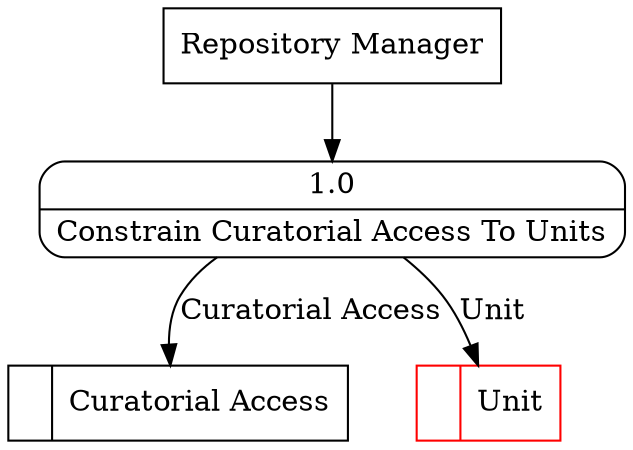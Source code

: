 digraph dfd2{ 
node[shape=record]
200 [label="<f0>  |<f1> Curatorial Access " ];
201 [label="<f0>  |<f1> Unit " color=red];
202 [label="Repository Manager" shape=box];
203 [label="{<f0> 1.0|<f1> Constrain Curatorial Access To Units }" shape=Mrecord];
202 -> 203
203 -> 200 [label="Curatorial Access"]
203 -> 201 [label="Unit"]
}